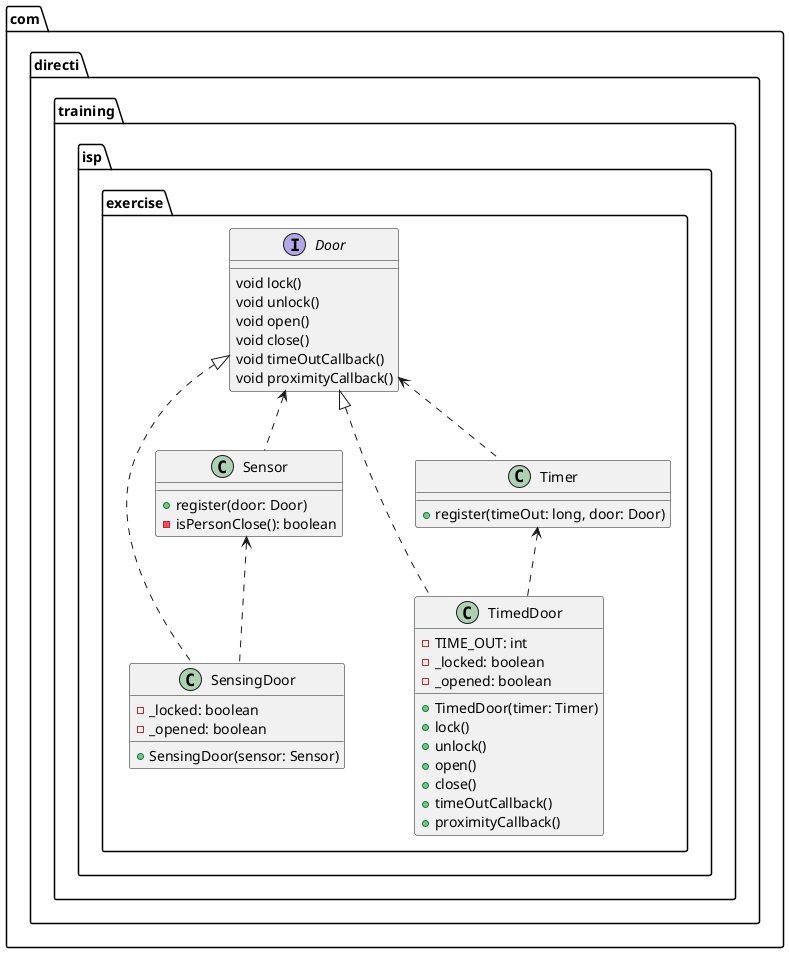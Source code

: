 @startuml isp

package com.directi.training.isp.exercise {
  interface Door {
    void lock()
    void unlock()
    void open()
    void close()
    void timeOutCallback()
    void proximityCallback()
  }

  class SensingDoor {
    - _locked: boolean
    - _opened: boolean

    + SensingDoor(sensor: Sensor)
  }

  class Sensor {
    + register(door: Door)
    - isPersonClose(): boolean
  }

  class TimedDoor {
    - TIME_OUT: int
    - _locked: boolean
    - _opened: boolean

    + TimedDoor(timer: Timer)
    + lock()
    + unlock()
    + open()
    + close()
    + timeOutCallback()
    + proximityCallback()
  }

  class Timer {
    + register(timeOut: long, door: Door)
  }
}

Door <|.. SensingDoor
Door <|.. TimedDoor
Door <.. Timer
Door <.. Sensor
Sensor <.. SensingDoor
Timer <.. TimedDoor


@enduml
